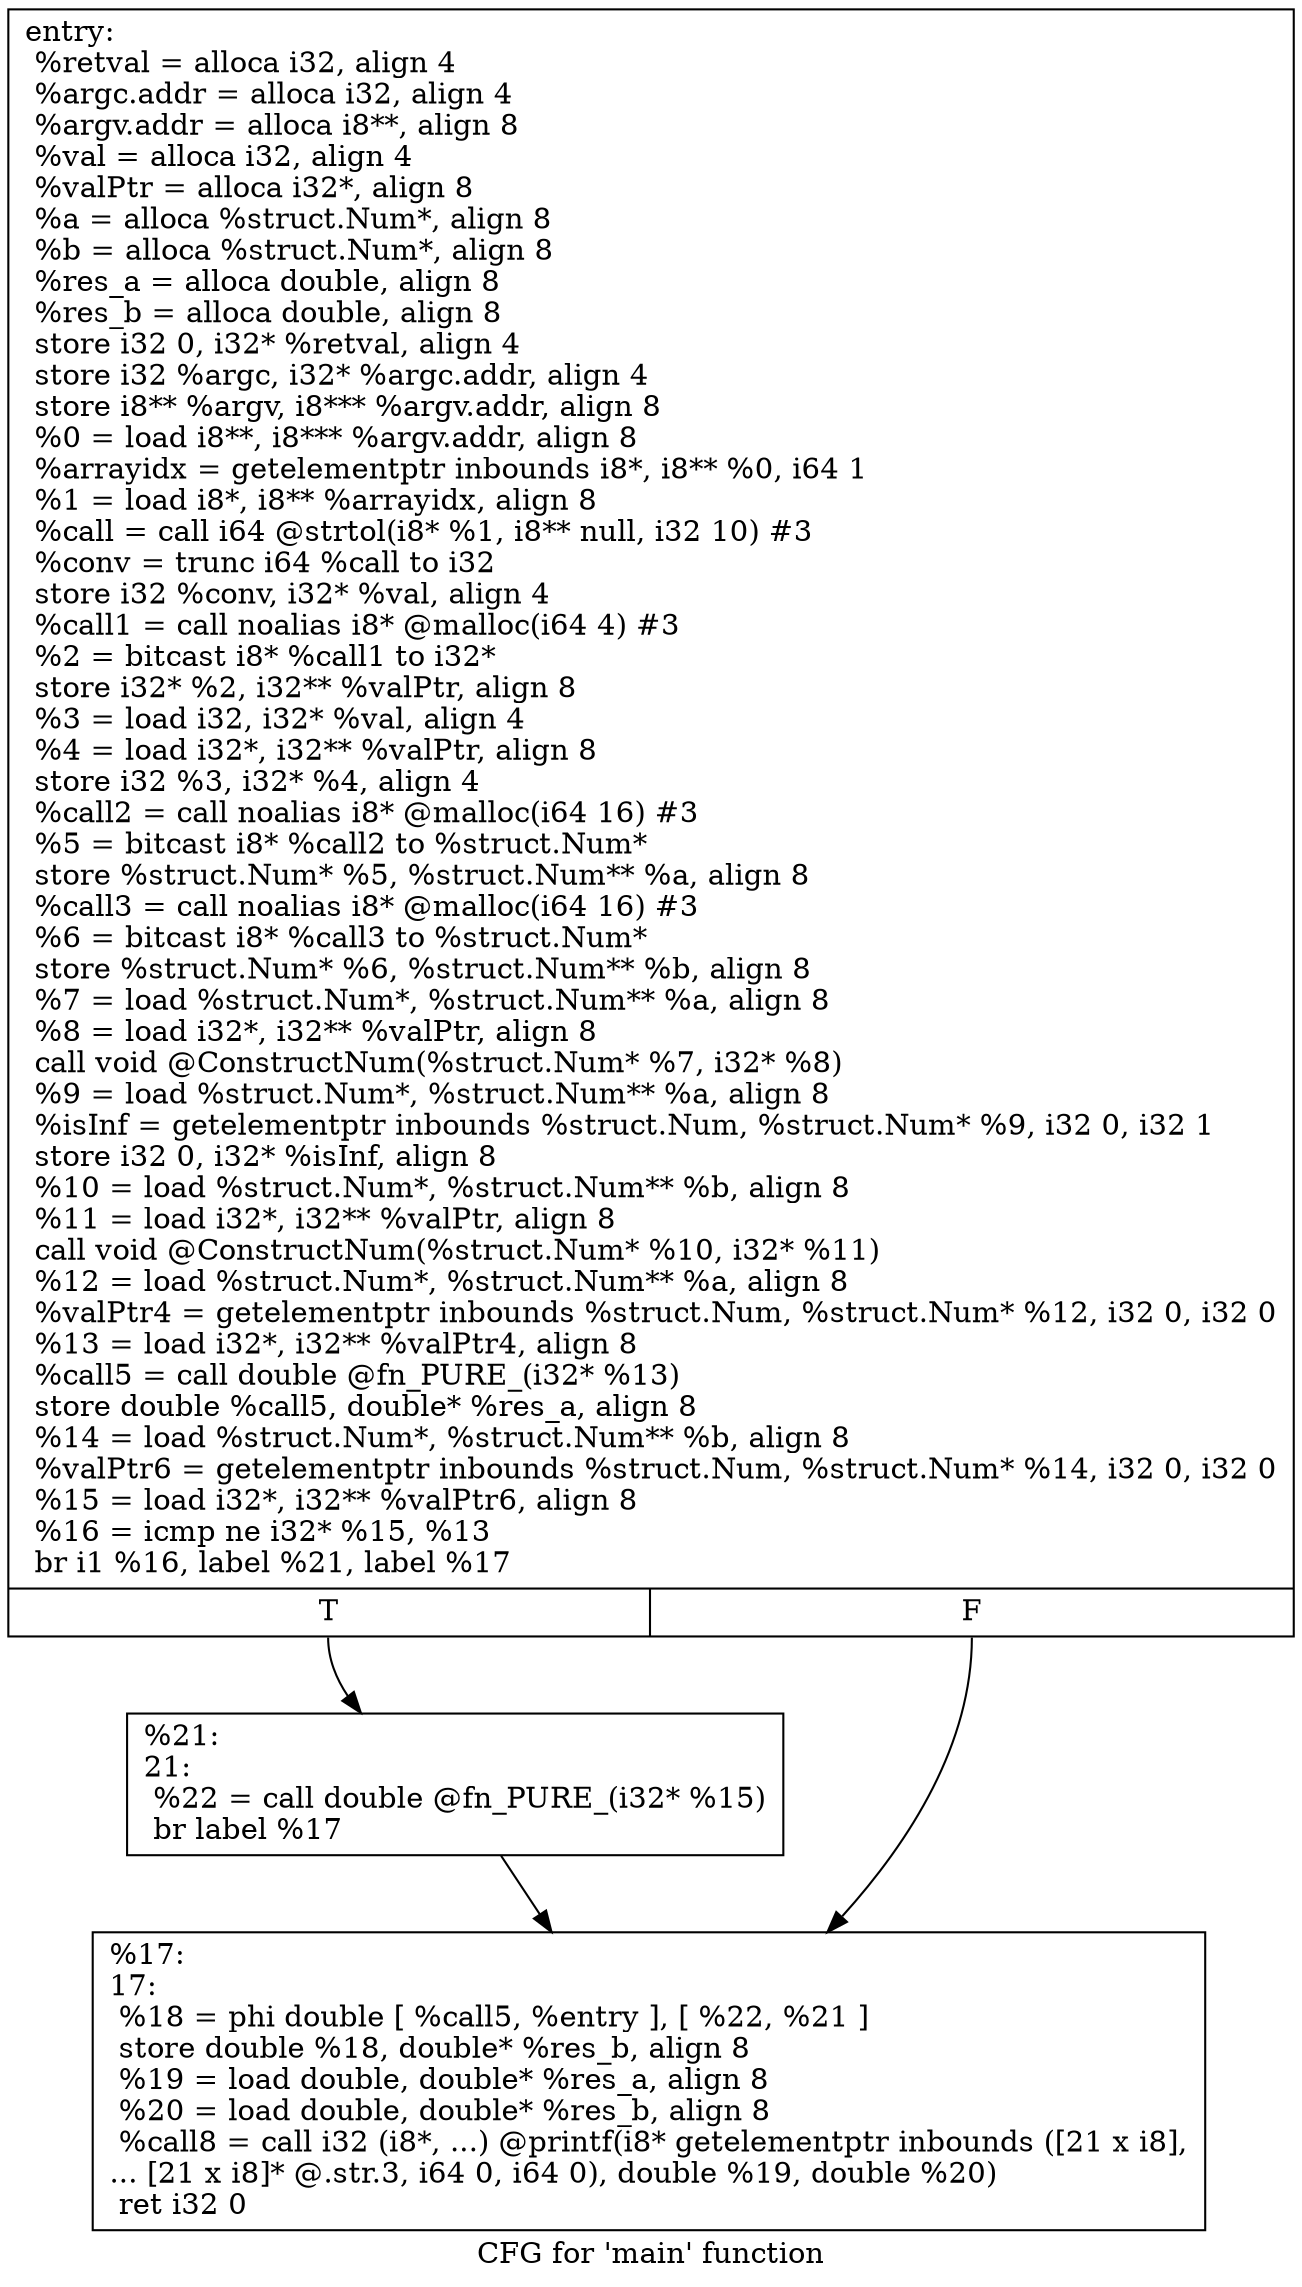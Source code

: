 digraph "CFG for 'main' function" {
	label="CFG for 'main' function";

	Node0x5581754b4000 [shape=record,label="{entry:\l  %retval = alloca i32, align 4\l  %argc.addr = alloca i32, align 4\l  %argv.addr = alloca i8**, align 8\l  %val = alloca i32, align 4\l  %valPtr = alloca i32*, align 8\l  %a = alloca %struct.Num*, align 8\l  %b = alloca %struct.Num*, align 8\l  %res_a = alloca double, align 8\l  %res_b = alloca double, align 8\l  store i32 0, i32* %retval, align 4\l  store i32 %argc, i32* %argc.addr, align 4\l  store i8** %argv, i8*** %argv.addr, align 8\l  %0 = load i8**, i8*** %argv.addr, align 8\l  %arrayidx = getelementptr inbounds i8*, i8** %0, i64 1\l  %1 = load i8*, i8** %arrayidx, align 8\l  %call = call i64 @strtol(i8* %1, i8** null, i32 10) #3\l  %conv = trunc i64 %call to i32\l  store i32 %conv, i32* %val, align 4\l  %call1 = call noalias i8* @malloc(i64 4) #3\l  %2 = bitcast i8* %call1 to i32*\l  store i32* %2, i32** %valPtr, align 8\l  %3 = load i32, i32* %val, align 4\l  %4 = load i32*, i32** %valPtr, align 8\l  store i32 %3, i32* %4, align 4\l  %call2 = call noalias i8* @malloc(i64 16) #3\l  %5 = bitcast i8* %call2 to %struct.Num*\l  store %struct.Num* %5, %struct.Num** %a, align 8\l  %call3 = call noalias i8* @malloc(i64 16) #3\l  %6 = bitcast i8* %call3 to %struct.Num*\l  store %struct.Num* %6, %struct.Num** %b, align 8\l  %7 = load %struct.Num*, %struct.Num** %a, align 8\l  %8 = load i32*, i32** %valPtr, align 8\l  call void @ConstructNum(%struct.Num* %7, i32* %8)\l  %9 = load %struct.Num*, %struct.Num** %a, align 8\l  %isInf = getelementptr inbounds %struct.Num, %struct.Num* %9, i32 0, i32 1\l  store i32 0, i32* %isInf, align 8\l  %10 = load %struct.Num*, %struct.Num** %b, align 8\l  %11 = load i32*, i32** %valPtr, align 8\l  call void @ConstructNum(%struct.Num* %10, i32* %11)\l  %12 = load %struct.Num*, %struct.Num** %a, align 8\l  %valPtr4 = getelementptr inbounds %struct.Num, %struct.Num* %12, i32 0, i32 0\l  %13 = load i32*, i32** %valPtr4, align 8\l  %call5 = call double @fn_PURE_(i32* %13)\l  store double %call5, double* %res_a, align 8\l  %14 = load %struct.Num*, %struct.Num** %b, align 8\l  %valPtr6 = getelementptr inbounds %struct.Num, %struct.Num* %14, i32 0, i32 0\l  %15 = load i32*, i32** %valPtr6, align 8\l  %16 = icmp ne i32* %15, %13\l  br i1 %16, label %21, label %17\l|{<s0>T|<s1>F}}"];
	Node0x5581754b4000:s0 -> Node0x5581754b4f70;
	Node0x5581754b4000:s1 -> Node0x5581754b4f20;
	Node0x5581754b4f20 [shape=record,label="{%17:\l17:                                               \l  %18 = phi double [ %call5, %entry ], [ %22, %21 ]\l  store double %18, double* %res_b, align 8\l  %19 = load double, double* %res_a, align 8\l  %20 = load double, double* %res_b, align 8\l  %call8 = call i32 (i8*, ...) @printf(i8* getelementptr inbounds ([21 x i8],\l... [21 x i8]* @.str.3, i64 0, i64 0), double %19, double %20)\l  ret i32 0\l}"];
	Node0x5581754b4f70 [shape=record,label="{%21:\l21:                                               \l  %22 = call double @fn_PURE_(i32* %15)\l  br label %17\l}"];
	Node0x5581754b4f70 -> Node0x5581754b4f20;
}
